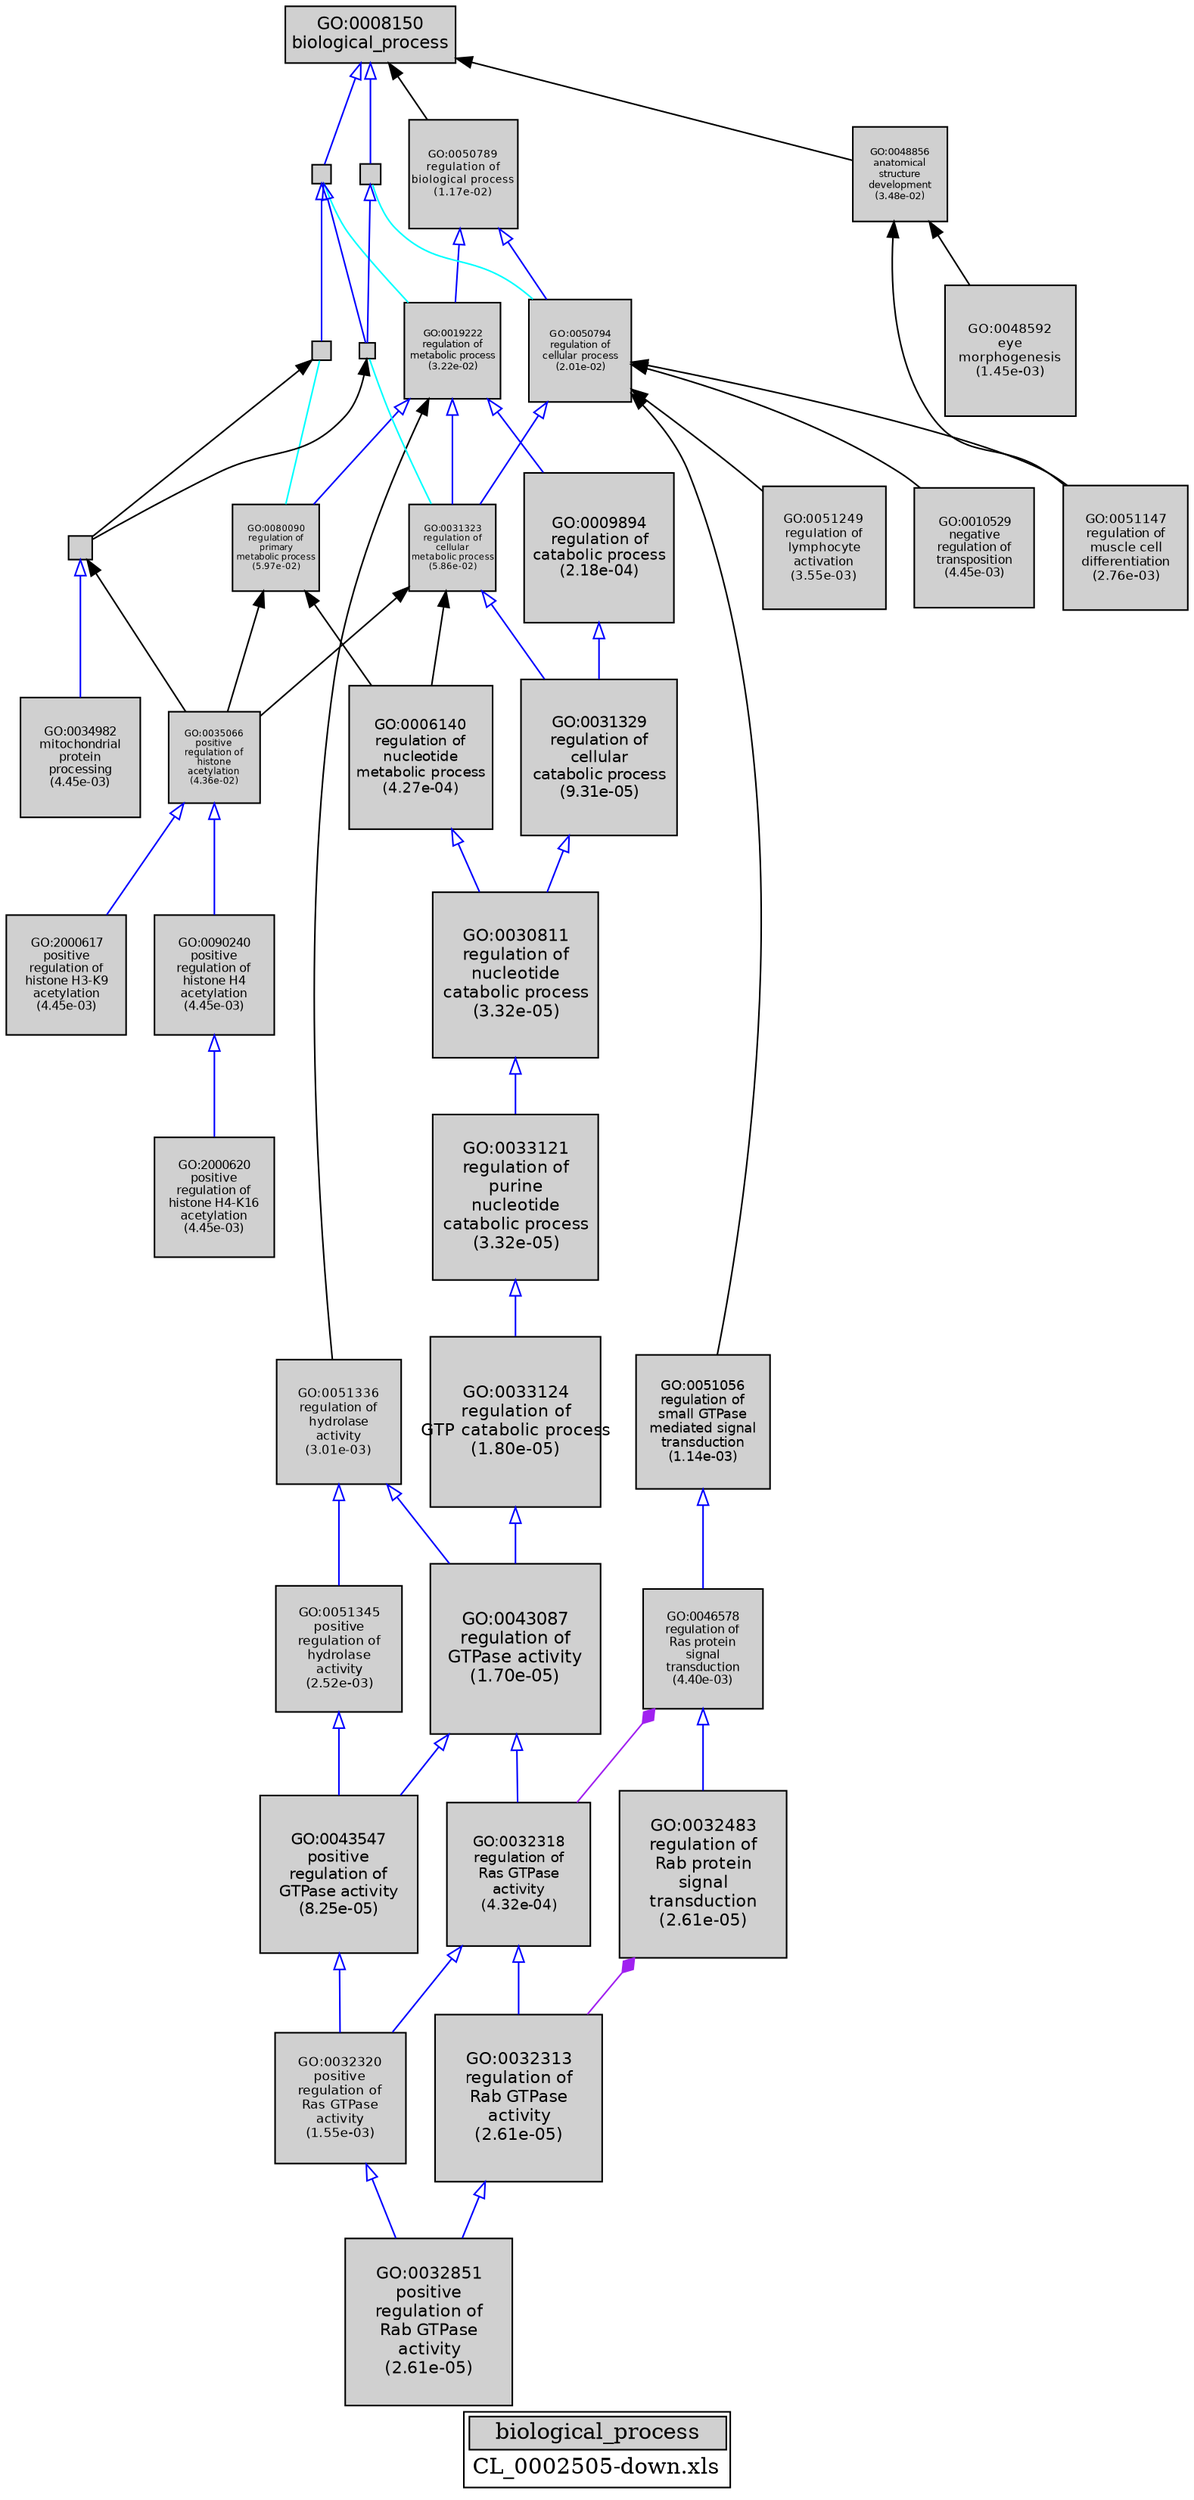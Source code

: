 digraph "biological_process" {
graph [ bgcolor = "#FFFFFF", label = <<TABLE COLOR="black" BGCOLOR="white"><TR><TD COLSPAN="2" BGCOLOR="#D0D0D0"><FONT COLOR="black">biological_process</FONT></TD></TR><TR><TD BORDER="0">CL_0002505-down.xls</TD></TR></TABLE>> ];
node [ fontname = "Helvetica" ];

subgraph "nodes" {

node [ style = "filled", fixedsize = "true", width = 1, shape = "box", fontsize = 9, fillcolor = "#D0D0D0", fontcolor = "black", color = "black" ];

"GO:0009894" [ URL = "#GO:0009894", label = <<TABLE BORDER="0"><TR><TD>GO:0009894<BR/>regulation of<BR/>catabolic process<BR/>(2.18e-04)</TD></TR></TABLE>>, width = 1.31533343187, shape = "box", fontsize = 9.47040070949, height = 1.31533343187 ];
"GO:0050789" [ URL = "#GO:0050789", label = <<TABLE BORDER="0"><TR><TD>GO:0050789<BR/>regulation of<BR/>biological process<BR/>(1.17e-02)</TD></TR></TABLE>>, width = 0.957517483014, shape = "box", fontsize = 6.8941258777, height = 0.957517483014 ];
"GO:0008152" [ URL = "#GO:0008152", label = "", width = 0.16226997529, shape = "box", height = 0.16226997529 ];
"GO:0051147" [ URL = "#GO:0051147", label = <<TABLE BORDER="0"><TR><TD>GO:0051147<BR/>regulation of<BR/>muscle cell<BR/>differentiation<BR/>(2.76e-03)</TD></TR></TABLE>>, width = 1.10094182809, shape = "box", fontsize = 7.92678116226, height = 1.10094182809 ];
"GO:0031323" [ URL = "#GO:0031323", label = <<TABLE BORDER="0"><TR><TD>GO:0031323<BR/>regulation of<BR/>cellular<BR/>metabolic process<BR/>(5.86e-02)</TD></TR></TABLE>>, width = 0.767144982264, shape = "box", fontsize = 5.5234438723, height = 0.767144982264 ];
"GO:0051336" [ URL = "#GO:0051336", label = <<TABLE BORDER="0"><TR><TD>GO:0051336<BR/>regulation of<BR/>hydrolase<BR/>activity<BR/>(3.01e-03)</TD></TR></TABLE>>, width = 1.09265643888, shape = "box", fontsize = 7.86712635993, height = 1.09265643888 ];
"GO:0051249" [ URL = "#GO:0051249", label = <<TABLE BORDER="0"><TR><TD>GO:0051249<BR/>regulation of<BR/>lymphocyte<BR/>activation<BR/>(3.55e-03)</TD></TR></TABLE>>, width = 1.07729635185, shape = "box", fontsize = 7.75653373329, height = 1.07729635185 ];
"GO:0032318" [ URL = "#GO:0032318", label = <<TABLE BORDER="0"><TR><TD>GO:0032318<BR/>regulation of<BR/>Ras GTPase<BR/>activity<BR/>(4.32e-04)</TD></TR></TABLE>>, width = 1.26109563713, shape = "box", fontsize = 9.07988858731, height = 1.26109563713 ];
"GO:0046578" [ URL = "#GO:0046578", label = <<TABLE BORDER="0"><TR><TD>GO:0046578<BR/>regulation of<BR/>Ras protein<BR/>signal<BR/>transduction<BR/>(4.40e-03)</TD></TR></TABLE>>, width = 1.05667156866, shape = "box", fontsize = 7.60803529435, height = 1.05667156866 ];
"GO:0032313" [ URL = "#GO:0032313", label = <<TABLE BORDER="0"><TR><TD>GO:0032313<BR/>regulation of<BR/>Rab GTPase<BR/>activity<BR/>(2.61e-05)</TD></TR></TABLE>>, width = 1.47058617547, shape = "box", fontsize = 10.5882204634, height = 1.47058617547 ];
"GO:0019222" [ URL = "#GO:0019222", label = <<TABLE BORDER="0"><TR><TD>GO:0019222<BR/>regulation of<BR/>metabolic process<BR/>(3.22e-02)</TD></TR></TABLE>>, width = 0.84305960929, shape = "box", fontsize = 6.07002918689, height = 0.84305960929 ];
"GO:0043547" [ URL = "#GO:0043547", label = <<TABLE BORDER="0"><TR><TD>GO:0043547<BR/>positive<BR/>regulation of<BR/>GTPase activity<BR/>(8.25e-05)</TD></TR></TABLE>>, width = 1.38848443787, shape = "box", fontsize = 9.99708795264, height = 1.38848443787 ];
"GO:2000617" [ URL = "#GO:2000617", label = <<TABLE BORDER="0"><TR><TD>GO:2000617<BR/>positive<BR/>regulation of<BR/>histone H3-K9<BR/>acetylation<BR/>(4.45e-03)</TD></TR></TABLE>>, width = 1.05574526895, shape = "box", fontsize = 7.60136593641, height = 1.05574526895 ];
"GO:0032851" [ URL = "#GO:0032851", label = <<TABLE BORDER="0"><TR><TD>GO:0032851<BR/>positive<BR/>regulation of<BR/>Rab GTPase<BR/>activity<BR/>(2.61e-05)</TD></TR></TABLE>>, width = 1.47058617547, shape = "box", fontsize = 10.5882204634, height = 1.47058617547 ];
"GO:0048592" [ URL = "#GO:0048592", label = <<TABLE BORDER="0"><TR><TD>GO:0048592<BR/>eye<BR/>morphogenesis<BR/>(1.45e-03)</TD></TR></TABLE>>, width = 1.15917985851, shape = "box", fontsize = 8.34609498124, height = 1.15917985851 ];
"GO:0048856" [ URL = "#GO:0048856", label = <<TABLE BORDER="0"><TR><TD>GO:0048856<BR/>anatomical<BR/>structure<BR/>development<BR/>(3.48e-02)</TD></TR></TABLE>>, width = 0.833580713962, shape = "box", fontsize = 6.00178114053, height = 0.833580713962 ];
"GO:0050794" [ URL = "#GO:0050794", label = <<TABLE BORDER="0"><TR><TD>GO:0050794<BR/>regulation of<BR/>cellular process<BR/>(2.01e-02)</TD></TR></TABLE>>, width = 0.898370859285, shape = "box", fontsize = 6.46827018685, height = 0.898370859285 ];
"GO:0034982" [ URL = "#GO:0034982", label = <<TABLE BORDER="0"><TR><TD>GO:0034982<BR/>mitochondrial<BR/>protein<BR/>processing<BR/>(4.45e-03)</TD></TR></TABLE>>, width = 1.05574526895, shape = "box", fontsize = 7.60136593641, height = 1.05574526895 ];
"GO:0032483" [ URL = "#GO:0032483", label = <<TABLE BORDER="0"><TR><TD>GO:0032483<BR/>regulation of<BR/>Rab protein<BR/>signal<BR/>transduction<BR/>(2.61e-05)</TD></TR></TABLE>>, width = 1.47058617547, shape = "box", fontsize = 10.5882204634, height = 1.47058617547 ];
"GO:0010529" [ URL = "#GO:0010529", label = <<TABLE BORDER="0"><TR><TD>GO:0010529<BR/>negative<BR/>regulation of<BR/>transposition<BR/>(4.45e-03)</TD></TR></TABLE>>, width = 1.05574526895, shape = "box", fontsize = 7.60136593641, height = 1.05574526895 ];
"GO:0051345" [ URL = "#GO:0051345", label = <<TABLE BORDER="0"><TR><TD>GO:0051345<BR/>positive<BR/>regulation of<BR/>hydrolase<BR/>activity<BR/>(2.52e-03)</TD></TR></TABLE>>, width = 1.10915204285, shape = "box", fontsize = 7.98589470851, height = 1.10915204285 ];
"GO:0044238" [ URL = "#GO:0044238", label = "", width = 0.163433310912, shape = "box", height = 0.163433310912 ];
"GO:0080090" [ URL = "#GO:0080090", label = <<TABLE BORDER="0"><TR><TD>GO:0080090<BR/>regulation of<BR/>primary<BR/>metabolic process<BR/>(5.97e-02)</TD></TR></TABLE>>, width = 0.76467361358, shape = "box", fontsize = 5.50565001778, height = 0.76467361358 ];
"GO:0032320" [ URL = "#GO:0032320", label = <<TABLE BORDER="0"><TR><TD>GO:0032320<BR/>positive<BR/>regulation of<BR/>Ras GTPase<BR/>activity<BR/>(1.55e-03)</TD></TR></TABLE>>, width = 1.15331992067, shape = "box", fontsize = 8.3039034288, height = 1.15331992067 ];
"GO:0043087" [ URL = "#GO:0043087", label = <<TABLE BORDER="0"><TR><TD>GO:0043087<BR/>regulation of<BR/>GTPase activity<BR/>(1.70e-05)</TD></TR></TABLE>>, width = 1.5, shape = "box", fontsize = 10.8, height = 1.5 ];
"GO:0033124" [ URL = "#GO:0033124", label = <<TABLE BORDER="0"><TR><TD>GO:0033124<BR/>regulation of<BR/>GTP catabolic process<BR/>(1.80e-05)</TD></TR></TABLE>>, width = 1.49617844441, shape = "box", fontsize = 10.7724847997, height = 1.49617844441 ];
"GO:0051056" [ URL = "#GO:0051056", label = <<TABLE BORDER="0"><TR><TD>GO:0051056<BR/>regulation of<BR/>small GTPase<BR/>mediated signal<BR/>transduction<BR/>(1.14e-03)</TD></TR></TABLE>>, width = 1.18029554749, shape = "box", fontsize = 8.4981279419, height = 1.18029554749 ];
"GO:0030811" [ URL = "#GO:0030811", label = <<TABLE BORDER="0"><TR><TD>GO:0030811<BR/>regulation of<BR/>nucleotide<BR/>catabolic process<BR/>(3.32e-05)</TD></TR></TABLE>>, width = 1.45387323584, shape = "box", fontsize = 10.4678872981, height = 1.45387323584 ];
"GO:0090240" [ URL = "#GO:0090240", label = <<TABLE BORDER="0"><TR><TD>GO:0090240<BR/>positive<BR/>regulation of<BR/>histone H4<BR/>acetylation<BR/>(4.45e-03)</TD></TR></TABLE>>, width = 1.05574526895, shape = "box", fontsize = 7.60136593641, height = 1.05574526895 ];
"GO:0035066" [ URL = "#GO:0035066", label = <<TABLE BORDER="0"><TR><TD>GO:0035066<BR/>positive<BR/>regulation of<BR/>histone<BR/>acetylation<BR/>(4.36e-02)</TD></TR></TABLE>>, width = 0.805576525662, shape = "box", fontsize = 5.80015098477, height = 0.805576525662 ];
"GO:2000620" [ URL = "#GO:2000620", label = <<TABLE BORDER="0"><TR><TD>GO:2000620<BR/>positive<BR/>regulation of<BR/>histone H4-K16<BR/>acetylation<BR/>(4.45e-03)</TD></TR></TABLE>>, width = 1.05574526895, shape = "box", fontsize = 7.60136593641, height = 1.05574526895 ];
"GO:0008150" [ URL = "#GO:0008150", label = <<TABLE BORDER="0"><TR><TD>GO:0008150<BR/>biological_process</TD></TR></TABLE>>, width = 1.5, shape = "box", fontsize = 10.8 ];
"GO:0006140" [ URL = "#GO:0006140", label = <<TABLE BORDER="0"><TR><TD>GO:0006140<BR/>regulation of<BR/>nucleotide<BR/>metabolic process<BR/>(4.27e-04)</TD></TR></TABLE>>, width = 1.26201263808, shape = "box", fontsize = 9.08649099421, height = 1.26201263808 ];
"GO:0033121" [ URL = "#GO:0033121", label = <<TABLE BORDER="0"><TR><TD>GO:0033121<BR/>regulation of<BR/>purine<BR/>nucleotide<BR/>catabolic process<BR/>(3.32e-05)</TD></TR></TABLE>>, width = 1.45387323584, shape = "box", fontsize = 10.4678872981, height = 1.45387323584 ];
"GO:0044267" [ URL = "#GO:0044267", label = "", width = 0.201560679018, shape = "box", height = 0.201560679018 ];
"GO:0044237" [ URL = "#GO:0044237", label = "", width = 0.141093439006, shape = "box", height = 0.141093439006 ];
"GO:0009987" [ URL = "#GO:0009987", label = "", width = 0.185220260075, shape = "box", height = 0.185220260075 ];
"GO:0031329" [ URL = "#GO:0031329", label = <<TABLE BORDER="0"><TR><TD>GO:0031329<BR/>regulation of<BR/>cellular<BR/>catabolic process<BR/>(9.31e-05)</TD></TR></TABLE>>, width = 1.37959743016, shape = "box", fontsize = 9.93310149715, height = 1.37959743016 ];
}
subgraph "edges" {


edge [ dir = "back", weight = 1 ];
subgraph "regulates" {


edge [ color = "cyan", arrowtail = "none" ];
subgraph "positive" {


edge [ color = "green", arrowtail = "vee" ];
}
subgraph "negative" {


edge [ color = "red", arrowtail = "tee" ];
}
"GO:0044238" -> "GO:0080090";
"GO:0044237" -> "GO:0031323";
"GO:0008152" -> "GO:0019222";
"GO:0009987" -> "GO:0050794";
}
subgraph "part_of" {


edge [ color = "purple", arrowtail = "diamond", weight = 2.5 ];
"GO:0046578" -> "GO:0032318";
"GO:0032483" -> "GO:0032313";
}
subgraph "is_a" {


edge [ color = "blue", arrowtail = "empty", weight = 5.0 ];
"GO:0051345" -> "GO:0043547";
"GO:0031323" -> "GO:0031329";
"GO:0044267" -> "GO:0034982";
"GO:0043087" -> "GO:0032318";
"GO:0019222" -> "GO:0080090";
"GO:0050789" -> "GO:0019222";
"GO:0032318" -> "GO:0032313";
"GO:0009894" -> "GO:0031329";
"GO:0019222" -> "GO:0031323";
"GO:0035066" -> "GO:2000617";
"GO:0051336" -> "GO:0043087";
"GO:0033121" -> "GO:0033124";
"GO:0043547" -> "GO:0032320";
"GO:0019222" -> "GO:0009894";
"GO:0008150" -> "GO:0009987";
"GO:0032313" -> "GO:0032851";
"GO:0008152" -> "GO:0044238";
"GO:0051336" -> "GO:0051345";
"GO:0008150" -> "GO:0008152";
"GO:0008152" -> "GO:0044237";
"GO:0035066" -> "GO:0090240";
"GO:0006140" -> "GO:0030811";
"GO:0030811" -> "GO:0033121";
"GO:0050789" -> "GO:0050794";
"GO:0031329" -> "GO:0030811";
"GO:0043087" -> "GO:0043547";
"GO:0032318" -> "GO:0032320";
"GO:0009987" -> "GO:0044237";
"GO:0033124" -> "GO:0043087";
"GO:0090240" -> "GO:2000620";
"GO:0032320" -> "GO:0032851";
"GO:0051056" -> "GO:0046578";
"GO:0046578" -> "GO:0032483";
"GO:0050794" -> "GO:0031323";
}
"GO:0044238" -> "GO:0044267";
"GO:0048856" -> "GO:0048592";
"GO:0080090" -> "GO:0006140";
"GO:0080090" -> "GO:0035066";
"GO:0050794" -> "GO:0010529";
"GO:0050794" -> "GO:0051249";
"GO:0019222" -> "GO:0051336";
"GO:0050794" -> "GO:0051056";
"GO:0050794" -> "GO:0051147";
"GO:0044237" -> "GO:0044267";
"GO:0048856" -> "GO:0051147";
"GO:0031323" -> "GO:0035066";
"GO:0031323" -> "GO:0006140";
"GO:0008150" -> "GO:0050789";
"GO:0008150" -> "GO:0048856";
"GO:0044267" -> "GO:0035066";
}
}
